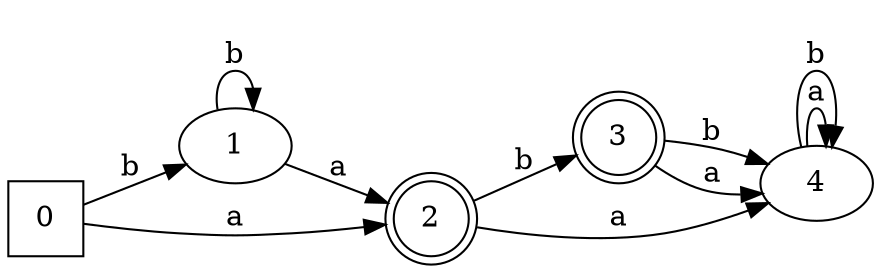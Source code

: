 digraph G {
	rankdir=LR;
	0->1[ label=b ];
	0->2[ label=a ];
	1->1[ label=b ];
	1->2[ label=a ];
	2->3[ label=b ];
	2->4[ label=a ];
	3->4[ label=b ];
	3->4[ label=a ];
	4->4[ label=a ];
	4->4[ label=b ];
	0 [ shape=square ];
	1;
	2 [ shape=doublecircle ];
	3 [ shape=doublecircle ];
	4;

}

